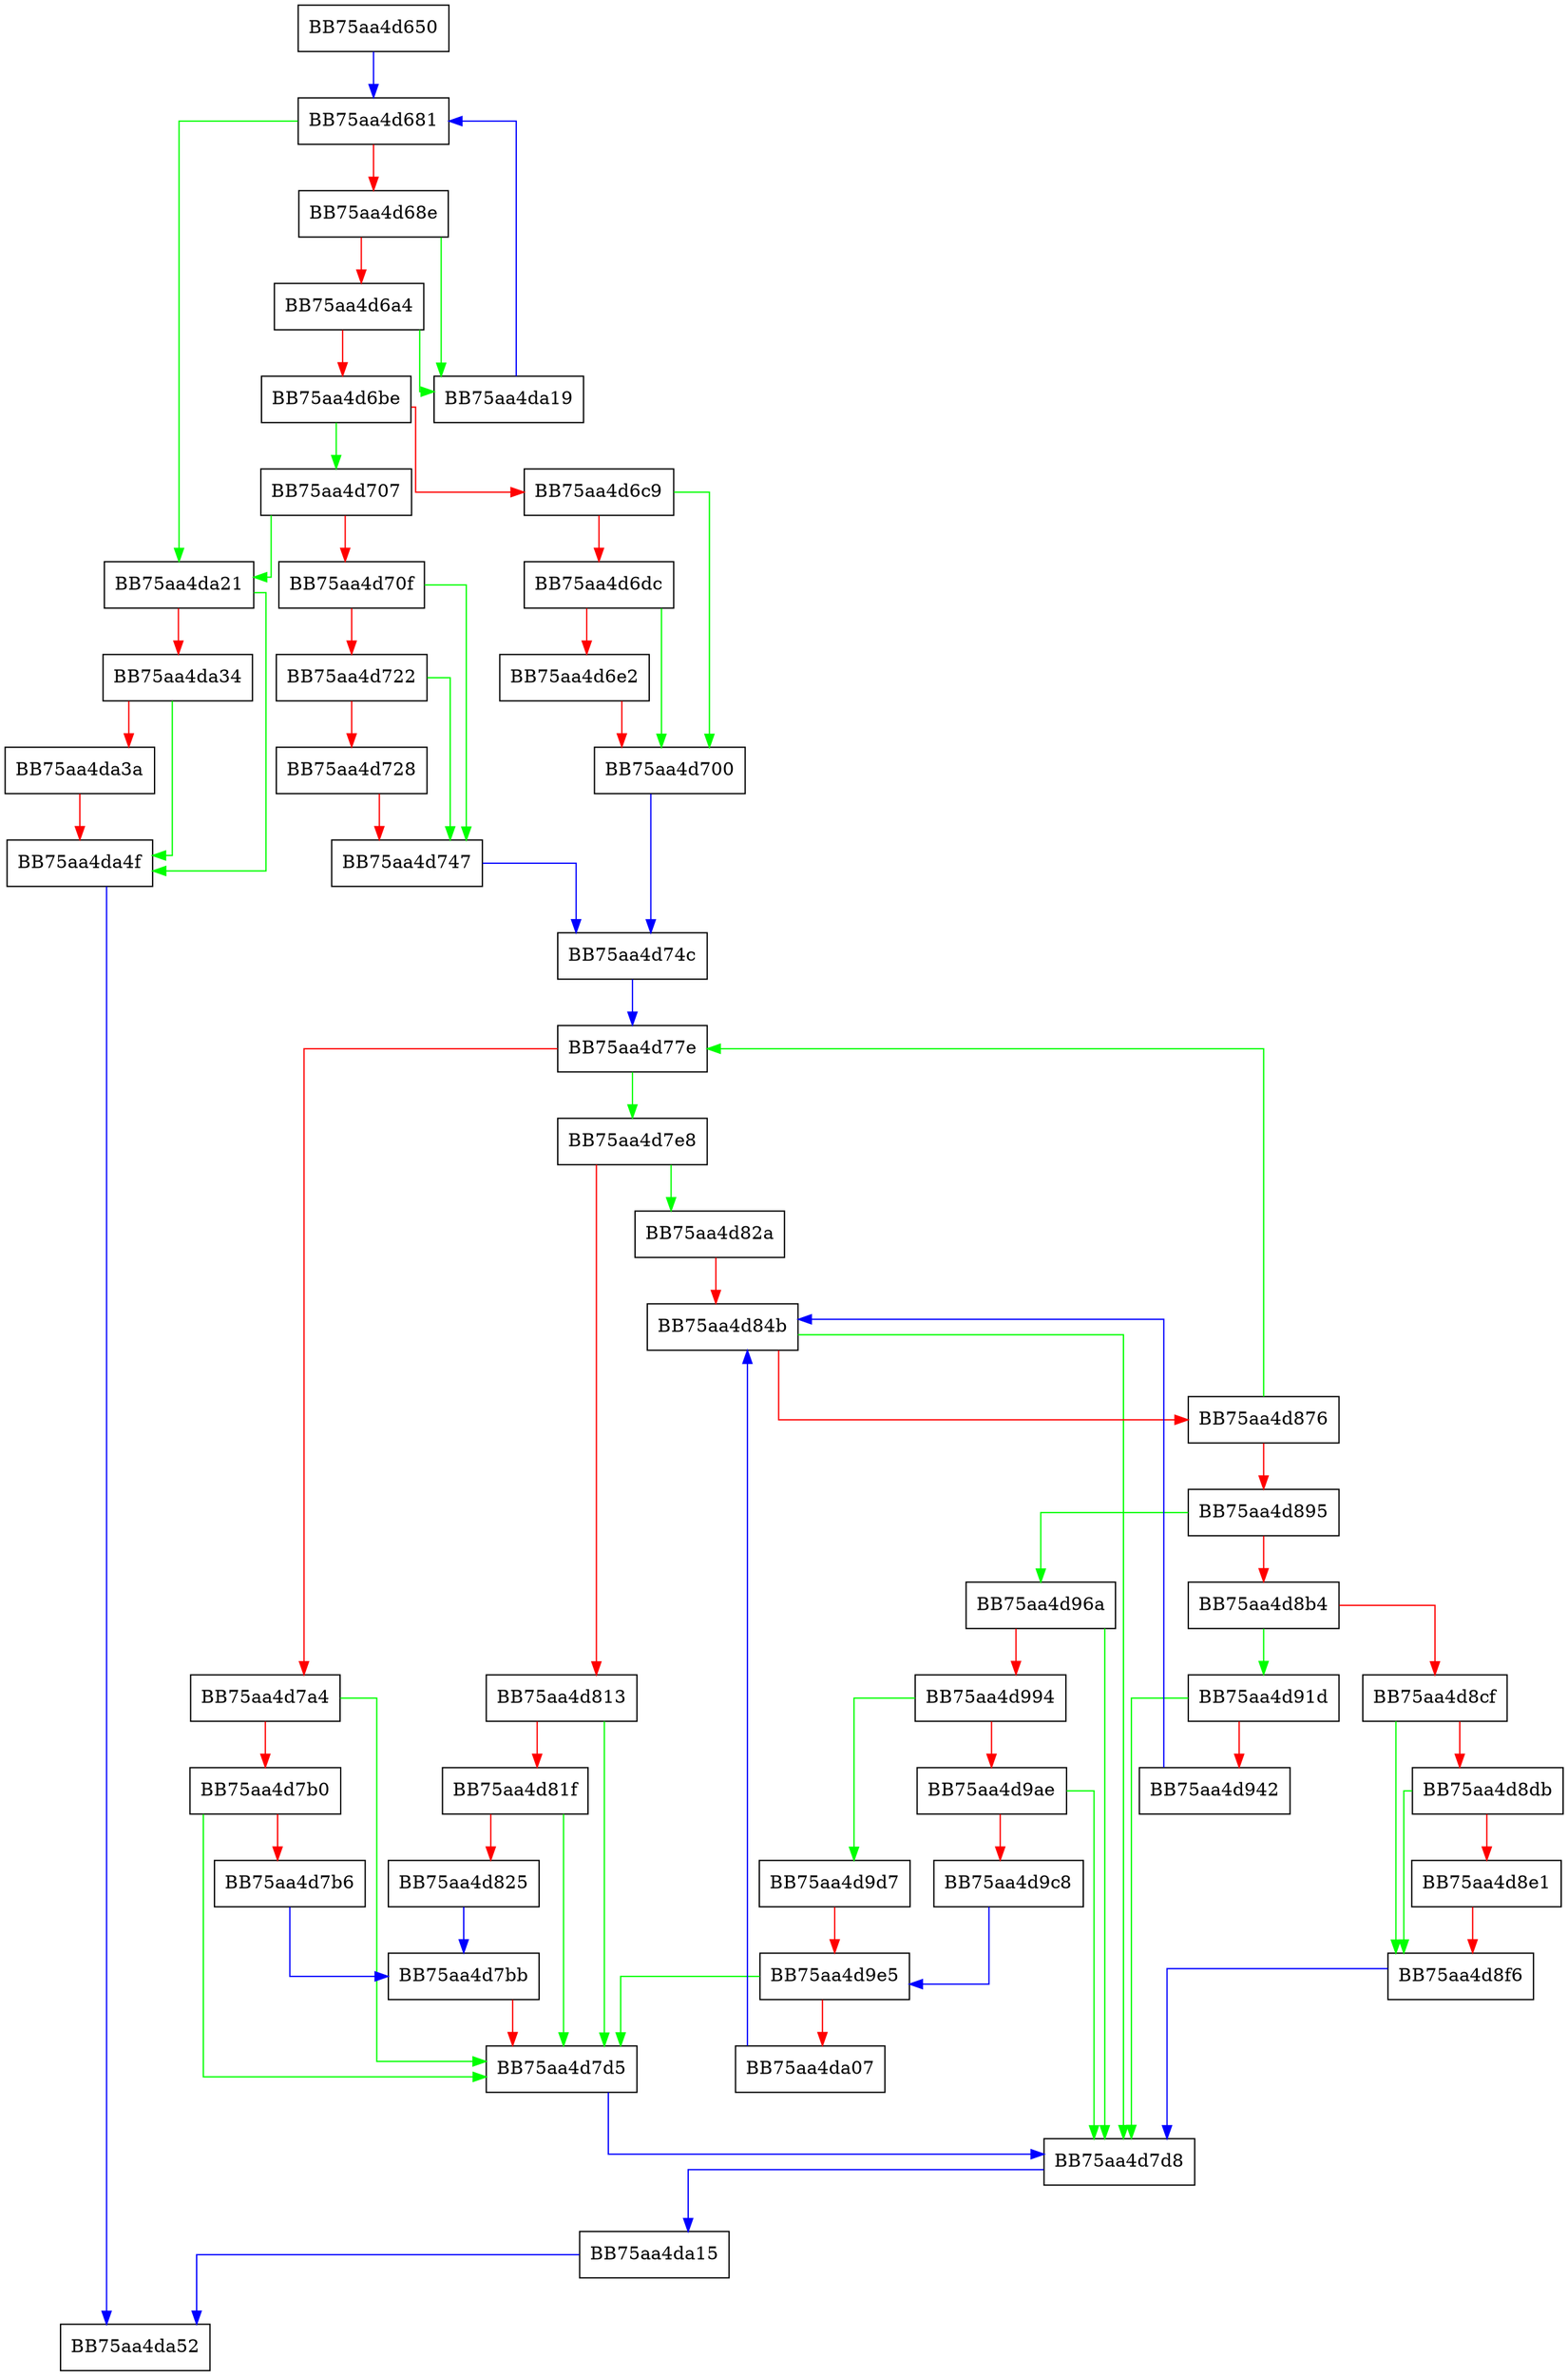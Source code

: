 digraph ResolveIAT {
  node [shape="box"];
  graph [splines=ortho];
  BB75aa4d650 -> BB75aa4d681 [color="blue"];
  BB75aa4d681 -> BB75aa4da21 [color="green"];
  BB75aa4d681 -> BB75aa4d68e [color="red"];
  BB75aa4d68e -> BB75aa4da19 [color="green"];
  BB75aa4d68e -> BB75aa4d6a4 [color="red"];
  BB75aa4d6a4 -> BB75aa4da19 [color="green"];
  BB75aa4d6a4 -> BB75aa4d6be [color="red"];
  BB75aa4d6be -> BB75aa4d707 [color="green"];
  BB75aa4d6be -> BB75aa4d6c9 [color="red"];
  BB75aa4d6c9 -> BB75aa4d700 [color="green"];
  BB75aa4d6c9 -> BB75aa4d6dc [color="red"];
  BB75aa4d6dc -> BB75aa4d700 [color="green"];
  BB75aa4d6dc -> BB75aa4d6e2 [color="red"];
  BB75aa4d6e2 -> BB75aa4d700 [color="red"];
  BB75aa4d700 -> BB75aa4d74c [color="blue"];
  BB75aa4d707 -> BB75aa4da21 [color="green"];
  BB75aa4d707 -> BB75aa4d70f [color="red"];
  BB75aa4d70f -> BB75aa4d747 [color="green"];
  BB75aa4d70f -> BB75aa4d722 [color="red"];
  BB75aa4d722 -> BB75aa4d747 [color="green"];
  BB75aa4d722 -> BB75aa4d728 [color="red"];
  BB75aa4d728 -> BB75aa4d747 [color="red"];
  BB75aa4d747 -> BB75aa4d74c [color="blue"];
  BB75aa4d74c -> BB75aa4d77e [color="blue"];
  BB75aa4d77e -> BB75aa4d7e8 [color="green"];
  BB75aa4d77e -> BB75aa4d7a4 [color="red"];
  BB75aa4d7a4 -> BB75aa4d7d5 [color="green"];
  BB75aa4d7a4 -> BB75aa4d7b0 [color="red"];
  BB75aa4d7b0 -> BB75aa4d7d5 [color="green"];
  BB75aa4d7b0 -> BB75aa4d7b6 [color="red"];
  BB75aa4d7b6 -> BB75aa4d7bb [color="blue"];
  BB75aa4d7bb -> BB75aa4d7d5 [color="red"];
  BB75aa4d7d5 -> BB75aa4d7d8 [color="blue"];
  BB75aa4d7d8 -> BB75aa4da15 [color="blue"];
  BB75aa4d7e8 -> BB75aa4d82a [color="green"];
  BB75aa4d7e8 -> BB75aa4d813 [color="red"];
  BB75aa4d813 -> BB75aa4d7d5 [color="green"];
  BB75aa4d813 -> BB75aa4d81f [color="red"];
  BB75aa4d81f -> BB75aa4d7d5 [color="green"];
  BB75aa4d81f -> BB75aa4d825 [color="red"];
  BB75aa4d825 -> BB75aa4d7bb [color="blue"];
  BB75aa4d82a -> BB75aa4d84b [color="red"];
  BB75aa4d84b -> BB75aa4d7d8 [color="green"];
  BB75aa4d84b -> BB75aa4d876 [color="red"];
  BB75aa4d876 -> BB75aa4d77e [color="green"];
  BB75aa4d876 -> BB75aa4d895 [color="red"];
  BB75aa4d895 -> BB75aa4d96a [color="green"];
  BB75aa4d895 -> BB75aa4d8b4 [color="red"];
  BB75aa4d8b4 -> BB75aa4d91d [color="green"];
  BB75aa4d8b4 -> BB75aa4d8cf [color="red"];
  BB75aa4d8cf -> BB75aa4d8f6 [color="green"];
  BB75aa4d8cf -> BB75aa4d8db [color="red"];
  BB75aa4d8db -> BB75aa4d8f6 [color="green"];
  BB75aa4d8db -> BB75aa4d8e1 [color="red"];
  BB75aa4d8e1 -> BB75aa4d8f6 [color="red"];
  BB75aa4d8f6 -> BB75aa4d7d8 [color="blue"];
  BB75aa4d91d -> BB75aa4d7d8 [color="green"];
  BB75aa4d91d -> BB75aa4d942 [color="red"];
  BB75aa4d942 -> BB75aa4d84b [color="blue"];
  BB75aa4d96a -> BB75aa4d7d8 [color="green"];
  BB75aa4d96a -> BB75aa4d994 [color="red"];
  BB75aa4d994 -> BB75aa4d9d7 [color="green"];
  BB75aa4d994 -> BB75aa4d9ae [color="red"];
  BB75aa4d9ae -> BB75aa4d7d8 [color="green"];
  BB75aa4d9ae -> BB75aa4d9c8 [color="red"];
  BB75aa4d9c8 -> BB75aa4d9e5 [color="blue"];
  BB75aa4d9d7 -> BB75aa4d9e5 [color="red"];
  BB75aa4d9e5 -> BB75aa4d7d5 [color="green"];
  BB75aa4d9e5 -> BB75aa4da07 [color="red"];
  BB75aa4da07 -> BB75aa4d84b [color="blue"];
  BB75aa4da15 -> BB75aa4da52 [color="blue"];
  BB75aa4da19 -> BB75aa4d681 [color="blue"];
  BB75aa4da21 -> BB75aa4da4f [color="green"];
  BB75aa4da21 -> BB75aa4da34 [color="red"];
  BB75aa4da34 -> BB75aa4da4f [color="green"];
  BB75aa4da34 -> BB75aa4da3a [color="red"];
  BB75aa4da3a -> BB75aa4da4f [color="red"];
  BB75aa4da4f -> BB75aa4da52 [color="blue"];
}